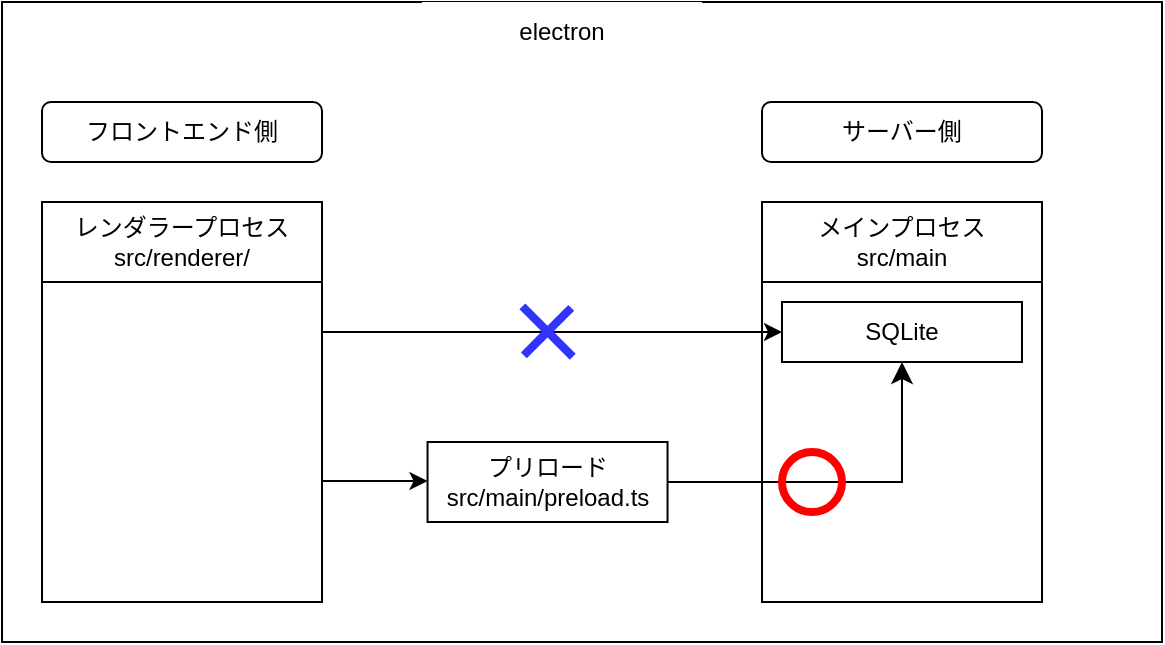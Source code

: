 <mxfile version="24.7.17">
  <diagram name="ページ1" id="nJHiq3Iy0ntG3QCh4-Dz">
    <mxGraphModel dx="1013" dy="785" grid="1" gridSize="10" guides="1" tooltips="1" connect="1" arrows="1" fold="1" page="1" pageScale="1" pageWidth="827" pageHeight="1169" math="0" shadow="0">
      <root>
        <mxCell id="0" />
        <mxCell id="1" parent="0" />
        <mxCell id="UHSQHmM_2WP3GbbXP1B8-6" value="" style="rounded=0;whiteSpace=wrap;html=1;" vertex="1" parent="1">
          <mxGeometry x="60" y="60" width="580" height="320" as="geometry" />
        </mxCell>
        <mxCell id="UHSQHmM_2WP3GbbXP1B8-2" value="" style="rounded=0;whiteSpace=wrap;html=1;" vertex="1" parent="1">
          <mxGeometry x="440" y="160" width="140" height="200" as="geometry" />
        </mxCell>
        <mxCell id="UHSQHmM_2WP3GbbXP1B8-3" value="メインプロセス&lt;div&gt;src/main&lt;br&gt;&lt;/div&gt;" style="rounded=0;whiteSpace=wrap;html=1;" vertex="1" parent="1">
          <mxGeometry x="440" y="160" width="140" height="40" as="geometry" />
        </mxCell>
        <mxCell id="UHSQHmM_2WP3GbbXP1B8-4" value="フロントエンド側" style="rounded=1;whiteSpace=wrap;html=1;" vertex="1" parent="1">
          <mxGeometry x="80" y="110" width="140" height="30" as="geometry" />
        </mxCell>
        <mxCell id="UHSQHmM_2WP3GbbXP1B8-5" value="サーバー側" style="rounded=1;whiteSpace=wrap;html=1;" vertex="1" parent="1">
          <mxGeometry x="440" y="110" width="140" height="30" as="geometry" />
        </mxCell>
        <mxCell id="UHSQHmM_2WP3GbbXP1B8-9" value="SQLite" style="rounded=0;whiteSpace=wrap;html=1;" vertex="1" parent="1">
          <mxGeometry x="450" y="210" width="120" height="30" as="geometry" />
        </mxCell>
        <mxCell id="UHSQHmM_2WP3GbbXP1B8-10" value="" style="endArrow=classic;html=1;rounded=0;entryX=0;entryY=0.5;entryDx=0;entryDy=0;exitX=1;exitY=0.325;exitDx=0;exitDy=0;exitPerimeter=0;" edge="1" parent="1" source="5A1NIxjbeco5ptnxJvro-1" target="UHSQHmM_2WP3GbbXP1B8-9">
          <mxGeometry width="50" height="50" relative="1" as="geometry">
            <mxPoint x="220" y="220" as="sourcePoint" />
            <mxPoint x="270" y="170" as="targetPoint" />
          </mxGeometry>
        </mxCell>
        <mxCell id="UHSQHmM_2WP3GbbXP1B8-7" value="electron" style="rounded=0;whiteSpace=wrap;html=1;strokeColor=none;" vertex="1" parent="1">
          <mxGeometry x="270" y="60" width="140" height="30" as="geometry" />
        </mxCell>
        <mxCell id="UHSQHmM_2WP3GbbXP1B8-11" value="" style="shape=cross;whiteSpace=wrap;html=1;rotation=-45;size=0.124;fillColor=#3333FF;strokeColor=none;" vertex="1" parent="1">
          <mxGeometry x="316" y="207" width="33.54" height="35.61" as="geometry" />
        </mxCell>
        <mxCell id="UHSQHmM_2WP3GbbXP1B8-12" value="プリロード&lt;div&gt;src/main/preload.ts&lt;/div&gt;" style="rounded=0;whiteSpace=wrap;html=1;" vertex="1" parent="1">
          <mxGeometry x="272.77" y="280" width="120" height="40" as="geometry" />
        </mxCell>
        <mxCell id="UHSQHmM_2WP3GbbXP1B8-14" value="" style="endArrow=classic;html=1;rounded=0;" edge="1" parent="1">
          <mxGeometry width="50" height="50" relative="1" as="geometry">
            <mxPoint x="192.77" y="299.5" as="sourcePoint" />
            <mxPoint x="272.77" y="299.5" as="targetPoint" />
          </mxGeometry>
        </mxCell>
        <mxCell id="UHSQHmM_2WP3GbbXP1B8-19" value="" style="edgeStyle=segmentEdgeStyle;endArrow=classic;html=1;curved=0;rounded=0;endSize=8;startSize=8;entryX=0.5;entryY=1;entryDx=0;entryDy=0;" edge="1" parent="1" target="UHSQHmM_2WP3GbbXP1B8-9">
          <mxGeometry width="50" height="50" relative="1" as="geometry">
            <mxPoint x="392.77" y="300" as="sourcePoint" />
            <mxPoint x="442.77" y="250" as="targetPoint" />
            <Array as="points">
              <mxPoint x="510" y="300" />
            </Array>
          </mxGeometry>
        </mxCell>
        <mxCell id="5A1NIxjbeco5ptnxJvro-1" value="" style="rounded=0;whiteSpace=wrap;html=1;" parent="1" vertex="1">
          <mxGeometry x="80" y="160" width="140" height="200" as="geometry" />
        </mxCell>
        <mxCell id="UHSQHmM_2WP3GbbXP1B8-1" value="レンダラープロセス&lt;div&gt;src/renderer/&lt;/div&gt;" style="rounded=0;whiteSpace=wrap;html=1;" vertex="1" parent="1">
          <mxGeometry x="80" y="160" width="140" height="40" as="geometry" />
        </mxCell>
        <mxCell id="UHSQHmM_2WP3GbbXP1B8-22" value="" style="ellipse;whiteSpace=wrap;html=1;aspect=fixed;fillColor=none;strokeColor=#FF0000;strokeWidth=4;" vertex="1" parent="1">
          <mxGeometry x="450" y="285" width="30" height="30" as="geometry" />
        </mxCell>
      </root>
    </mxGraphModel>
  </diagram>
</mxfile>
